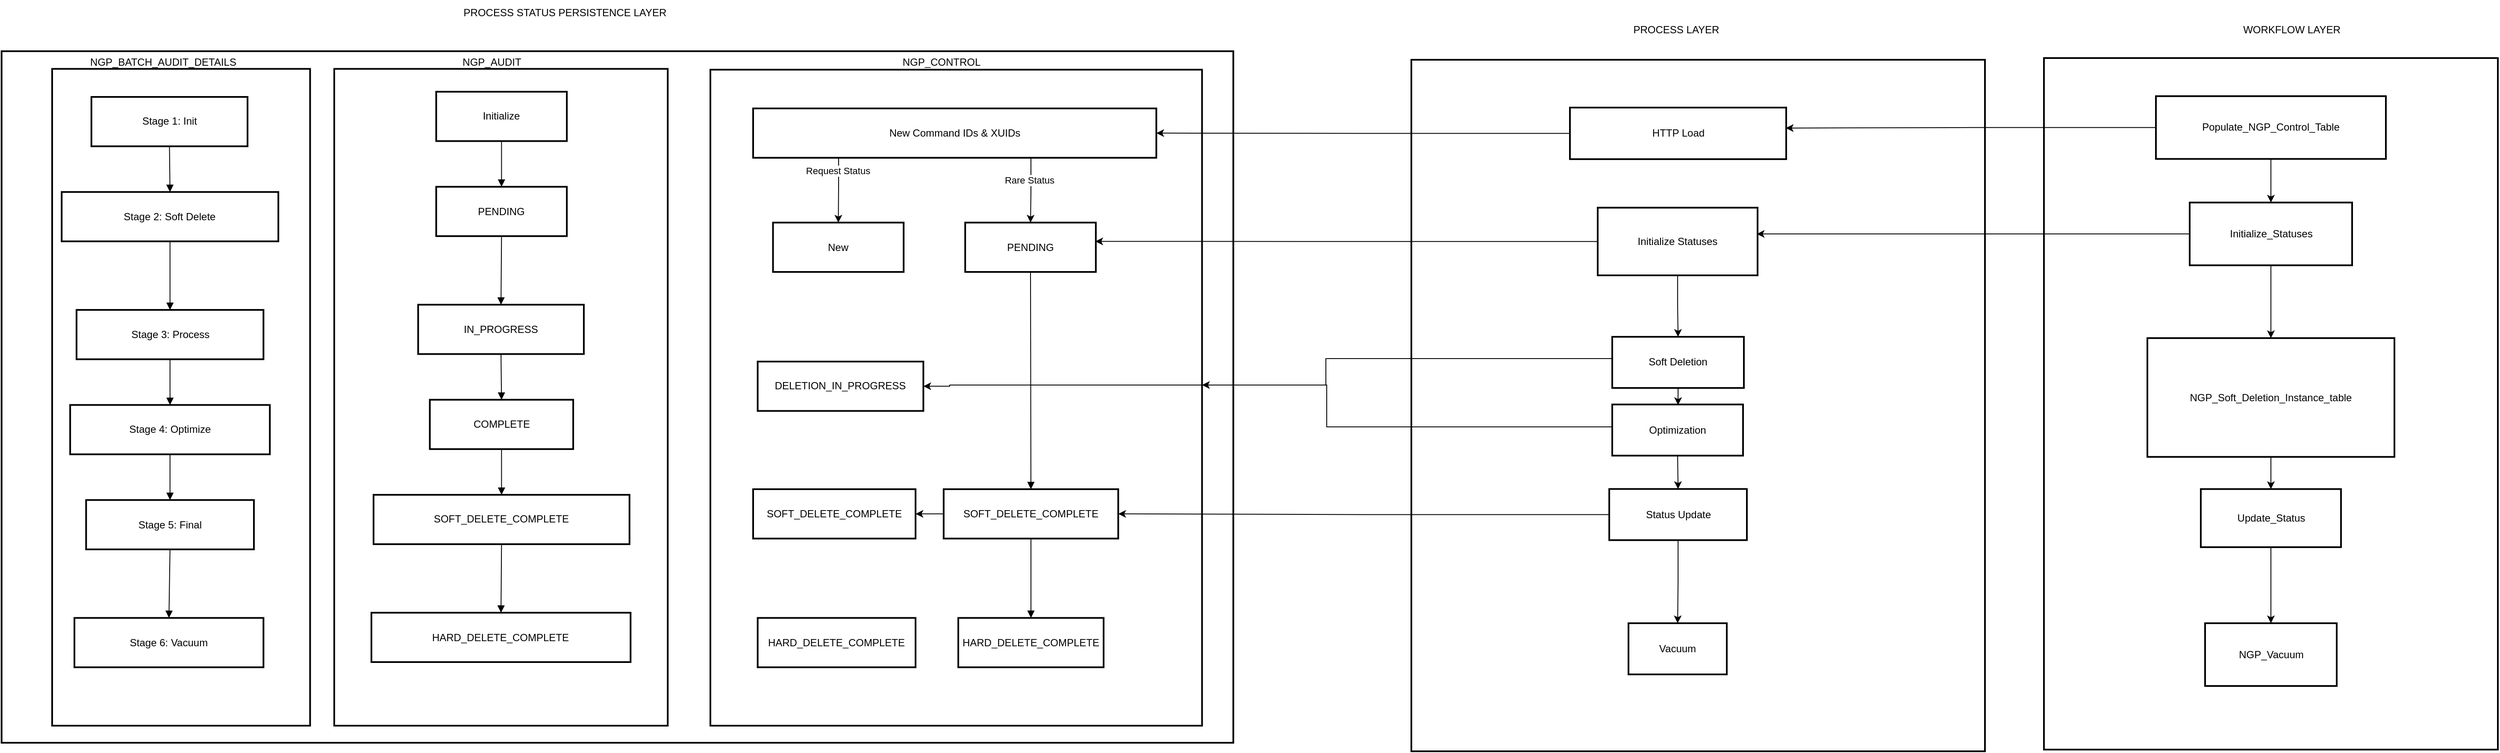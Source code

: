 <mxfile version="27.0.9" pages="2">
  <diagram id="7R_8KerAROTvG95FH5Md" name="Page-1">
    <mxGraphModel dx="2422" dy="339" grid="1" gridSize="10" guides="1" tooltips="1" connect="1" arrows="1" fold="1" page="0" pageScale="1" pageWidth="850" pageHeight="1100" math="0" shadow="0">
      <root>
        <mxCell id="0" />
        <mxCell id="1" parent="0" />
        <mxCell id="5ipQD0PV4N8gilD_4Z1T-94" value="" style="group" parent="1" vertex="1" connectable="0">
          <mxGeometry x="-860" y="500" width="1241.72" height="810" as="geometry" />
        </mxCell>
        <mxCell id="5ipQD0PV4N8gilD_4Z1T-3" value="Tables" style="whiteSpace=wrap;strokeWidth=2;" parent="5ipQD0PV4N8gilD_4Z1T-94" vertex="1">
          <mxGeometry x="-199.14" width="1440.86" height="810" as="geometry" />
        </mxCell>
        <mxCell id="5ipQD0PV4N8gilD_4Z1T-4" value="" style="whiteSpace=wrap;strokeWidth=2;" parent="5ipQD0PV4N8gilD_4Z1T-94" vertex="1">
          <mxGeometry x="-140" y="20.67" width="301.75" height="769.33" as="geometry" />
        </mxCell>
        <mxCell id="5ipQD0PV4N8gilD_4Z1T-5" value="" style="whiteSpace=wrap;strokeWidth=2;" parent="5ipQD0PV4N8gilD_4Z1T-94" vertex="1">
          <mxGeometry x="190" y="20.67" width="390.12" height="769.33" as="geometry" />
        </mxCell>
        <mxCell id="5ipQD0PV4N8gilD_4Z1T-6" value="" style="whiteSpace=wrap;strokeWidth=2;" parent="5ipQD0PV4N8gilD_4Z1T-94" vertex="1">
          <mxGeometry x="630" y="21.62" width="575.15" height="768.38" as="geometry" />
        </mxCell>
        <mxCell id="-aGv292zEZ3p60eQ2w6X-13" style="edgeStyle=orthogonalEdgeStyle;rounded=0;orthogonalLoop=1;jettySize=auto;html=1;exitX=0.184;exitY=0.925;exitDx=0;exitDy=0;entryX=0.5;entryY=0;entryDx=0;entryDy=0;exitPerimeter=0;" edge="1" parent="5ipQD0PV4N8gilD_4Z1T-94" source="5ipQD0PV4N8gilD_4Z1T-7" target="-aGv292zEZ3p60eQ2w6X-9">
          <mxGeometry relative="1" as="geometry">
            <Array as="points">
              <mxPoint x="777" y="114" />
              <mxPoint x="780" y="114" />
              <mxPoint x="780" y="158" />
              <mxPoint x="778" y="158" />
            </Array>
          </mxGeometry>
        </mxCell>
        <mxCell id="-aGv292zEZ3p60eQ2w6X-15" value="Request Status" style="edgeLabel;html=1;align=center;verticalAlign=middle;resizable=0;points=[];" vertex="1" connectable="0" parent="-aGv292zEZ3p60eQ2w6X-13">
          <mxGeometry x="-0.56" y="-1" relative="1" as="geometry">
            <mxPoint y="22" as="offset" />
          </mxGeometry>
        </mxCell>
        <mxCell id="-aGv292zEZ3p60eQ2w6X-14" style="edgeStyle=orthogonalEdgeStyle;rounded=0;orthogonalLoop=1;jettySize=auto;html=1;exitX=0.689;exitY=0.951;exitDx=0;exitDy=0;exitPerimeter=0;" edge="1" parent="5ipQD0PV4N8gilD_4Z1T-94" source="5ipQD0PV4N8gilD_4Z1T-7" target="5ipQD0PV4N8gilD_4Z1T-8">
          <mxGeometry relative="1" as="geometry" />
        </mxCell>
        <mxCell id="-aGv292zEZ3p60eQ2w6X-16" value="Rare Status" style="edgeLabel;html=1;align=center;verticalAlign=middle;resizable=0;points=[];" vertex="1" connectable="0" parent="-aGv292zEZ3p60eQ2w6X-14">
          <mxGeometry x="-0.528" y="-2" relative="1" as="geometry">
            <mxPoint y="10" as="offset" />
          </mxGeometry>
        </mxCell>
        <mxCell id="5ipQD0PV4N8gilD_4Z1T-7" value="New Command IDs &amp; XUIDs" style="whiteSpace=wrap;strokeWidth=2;" parent="5ipQD0PV4N8gilD_4Z1T-94" vertex="1">
          <mxGeometry x="680" y="66.995" width="471.67" height="57.816" as="geometry" />
        </mxCell>
        <mxCell id="5ipQD0PV4N8gilD_4Z1T-8" value="PENDING" style="whiteSpace=wrap;strokeWidth=2;" parent="5ipQD0PV4N8gilD_4Z1T-94" vertex="1">
          <mxGeometry x="928.091" y="200.714" width="152.818" height="57.814" as="geometry" />
        </mxCell>
        <mxCell id="-aGv292zEZ3p60eQ2w6X-22" style="edgeStyle=orthogonalEdgeStyle;rounded=0;orthogonalLoop=1;jettySize=auto;html=1;exitX=0;exitY=0.5;exitDx=0;exitDy=0;entryX=1;entryY=0.5;entryDx=0;entryDy=0;" edge="1" parent="5ipQD0PV4N8gilD_4Z1T-94" source="5ipQD0PV4N8gilD_4Z1T-11" target="-aGv292zEZ3p60eQ2w6X-11">
          <mxGeometry relative="1" as="geometry" />
        </mxCell>
        <mxCell id="5ipQD0PV4N8gilD_4Z1T-11" value="SOFT_DELETE_COMPLETE" style="whiteSpace=wrap;strokeWidth=2;" parent="5ipQD0PV4N8gilD_4Z1T-94" vertex="1">
          <mxGeometry x="902.9" y="513.004" width="204.21" height="57.816" as="geometry" />
        </mxCell>
        <mxCell id="5ipQD0PV4N8gilD_4Z1T-12" value="HARD_DELETE_COMPLETE" style="whiteSpace=wrap;strokeWidth=2;" parent="5ipQD0PV4N8gilD_4Z1T-94" vertex="1">
          <mxGeometry x="920" y="663.784" width="170" height="57.816" as="geometry" />
        </mxCell>
        <mxCell id="5ipQD0PV4N8gilD_4Z1T-13" value="Initialize" style="whiteSpace=wrap;strokeWidth=2;" parent="5ipQD0PV4N8gilD_4Z1T-94" vertex="1">
          <mxGeometry x="309.272" y="47.434" width="152.818" height="57.814" as="geometry" />
        </mxCell>
        <mxCell id="5ipQD0PV4N8gilD_4Z1T-14" value="PENDING" style="whiteSpace=wrap;strokeWidth=2;" parent="5ipQD0PV4N8gilD_4Z1T-94" vertex="1">
          <mxGeometry x="309.272" y="158.779" width="152.818" height="57.814" as="geometry" />
        </mxCell>
        <mxCell id="5ipQD0PV4N8gilD_4Z1T-15" value="IN_PROGRESS" style="whiteSpace=wrap;strokeWidth=2;" parent="5ipQD0PV4N8gilD_4Z1T-94" vertex="1">
          <mxGeometry x="288.15" y="296.89" width="193.818" height="57.814" as="geometry" />
        </mxCell>
        <mxCell id="5ipQD0PV4N8gilD_4Z1T-16" value="COMPLETE" style="whiteSpace=wrap;strokeWidth=2;" parent="5ipQD0PV4N8gilD_4Z1T-94" vertex="1">
          <mxGeometry x="301.817" y="408.235" width="167.727" height="57.814" as="geometry" />
        </mxCell>
        <mxCell id="5ipQD0PV4N8gilD_4Z1T-17" value="SOFT_DELETE_COMPLETE" style="whiteSpace=wrap;strokeWidth=2;" parent="5ipQD0PV4N8gilD_4Z1T-94" vertex="1">
          <mxGeometry x="235.968" y="519.58" width="299.424" height="57.814" as="geometry" />
        </mxCell>
        <mxCell id="5ipQD0PV4N8gilD_4Z1T-18" value="HARD_DELETE_COMPLETE" style="whiteSpace=wrap;strokeWidth=2;" parent="5ipQD0PV4N8gilD_4Z1T-94" vertex="1">
          <mxGeometry x="233.484" y="657.691" width="303.152" height="57.814" as="geometry" />
        </mxCell>
        <mxCell id="5ipQD0PV4N8gilD_4Z1T-20" value="Stage 2: Soft Delete" style="whiteSpace=wrap;strokeWidth=2;" parent="5ipQD0PV4N8gilD_4Z1T-94" vertex="1">
          <mxGeometry x="-128.853" y="164.876" width="253.455" height="57.814" as="geometry" />
        </mxCell>
        <mxCell id="5ipQD0PV4N8gilD_4Z1T-21" value="Stage 3: Process" style="whiteSpace=wrap;strokeWidth=2;" parent="5ipQD0PV4N8gilD_4Z1T-94" vertex="1">
          <mxGeometry x="-111.459" y="302.987" width="218.667" height="57.814" as="geometry" />
        </mxCell>
        <mxCell id="5ipQD0PV4N8gilD_4Z1T-22" value="Stage 4: Optimize" style="whiteSpace=wrap;strokeWidth=2;" parent="5ipQD0PV4N8gilD_4Z1T-94" vertex="1">
          <mxGeometry x="-118.914" y="414.332" width="233.576" height="57.814" as="geometry" />
        </mxCell>
        <mxCell id="5ipQD0PV4N8gilD_4Z1T-23" value="Stage 5: Final" style="whiteSpace=wrap;strokeWidth=2;" parent="5ipQD0PV4N8gilD_4Z1T-94" vertex="1">
          <mxGeometry x="-100.277" y="525.677" width="196.303" height="57.814" as="geometry" />
        </mxCell>
        <mxCell id="5ipQD0PV4N8gilD_4Z1T-24" value="Stage 6: Vacuum" style="whiteSpace=wrap;strokeWidth=2;" parent="5ipQD0PV4N8gilD_4Z1T-94" vertex="1">
          <mxGeometry x="-113.944" y="663.788" width="221.152" height="57.814" as="geometry" />
        </mxCell>
        <mxCell id="5ipQD0PV4N8gilD_4Z1T-37" value="" style="curved=1;startArrow=none;endArrow=block;exitX=0.5;exitY=1;rounded=0;" parent="5ipQD0PV4N8gilD_4Z1T-94" source="5ipQD0PV4N8gilD_4Z1T-8" target="5ipQD0PV4N8gilD_4Z1T-11" edge="1">
          <mxGeometry relative="1" as="geometry">
            <Array as="points" />
            <mxPoint x="1005.121" y="302.987" as="targetPoint" />
          </mxGeometry>
        </mxCell>
        <mxCell id="5ipQD0PV4N8gilD_4Z1T-40" value="" style="curved=1;startArrow=none;endArrow=block;exitX=0.5;exitY=1;entryX=0.5;entryY=0;rounded=0;" parent="5ipQD0PV4N8gilD_4Z1T-94" source="5ipQD0PV4N8gilD_4Z1T-11" target="5ipQD0PV4N8gilD_4Z1T-12" edge="1">
          <mxGeometry relative="1" as="geometry">
            <Array as="points" />
          </mxGeometry>
        </mxCell>
        <mxCell id="5ipQD0PV4N8gilD_4Z1T-41" value="" style="curved=1;startArrow=none;endArrow=block;exitX=0.5;exitY=1;entryX=0.5;entryY=0;rounded=0;" parent="5ipQD0PV4N8gilD_4Z1T-94" source="5ipQD0PV4N8gilD_4Z1T-13" target="5ipQD0PV4N8gilD_4Z1T-14" edge="1">
          <mxGeometry relative="1" as="geometry">
            <Array as="points" />
          </mxGeometry>
        </mxCell>
        <mxCell id="5ipQD0PV4N8gilD_4Z1T-42" value="" style="curved=1;startArrow=none;endArrow=block;exitX=0.5;exitY=1;entryX=0.5;entryY=0;rounded=0;" parent="5ipQD0PV4N8gilD_4Z1T-94" source="5ipQD0PV4N8gilD_4Z1T-14" target="5ipQD0PV4N8gilD_4Z1T-15" edge="1">
          <mxGeometry relative="1" as="geometry">
            <Array as="points" />
          </mxGeometry>
        </mxCell>
        <mxCell id="5ipQD0PV4N8gilD_4Z1T-43" value="" style="curved=1;startArrow=none;endArrow=block;exitX=0.5;exitY=1;entryX=0.5;entryY=0;rounded=0;" parent="5ipQD0PV4N8gilD_4Z1T-94" source="5ipQD0PV4N8gilD_4Z1T-15" target="5ipQD0PV4N8gilD_4Z1T-16" edge="1">
          <mxGeometry relative="1" as="geometry">
            <Array as="points" />
          </mxGeometry>
        </mxCell>
        <mxCell id="5ipQD0PV4N8gilD_4Z1T-44" value="" style="curved=1;startArrow=none;endArrow=block;exitX=0.5;exitY=1;entryX=0.5;entryY=0;rounded=0;" parent="5ipQD0PV4N8gilD_4Z1T-94" source="5ipQD0PV4N8gilD_4Z1T-16" target="5ipQD0PV4N8gilD_4Z1T-17" edge="1">
          <mxGeometry relative="1" as="geometry">
            <Array as="points" />
          </mxGeometry>
        </mxCell>
        <mxCell id="5ipQD0PV4N8gilD_4Z1T-45" value="" style="curved=1;startArrow=none;endArrow=block;exitX=0.5;exitY=1;entryX=0.5;entryY=0;rounded=0;" parent="5ipQD0PV4N8gilD_4Z1T-94" source="5ipQD0PV4N8gilD_4Z1T-17" target="5ipQD0PV4N8gilD_4Z1T-18" edge="1">
          <mxGeometry relative="1" as="geometry">
            <Array as="points" />
          </mxGeometry>
        </mxCell>
        <mxCell id="5ipQD0PV4N8gilD_4Z1T-46" value="" style="curved=1;startArrow=none;endArrow=block;exitX=0.5;exitY=1;entryX=0.5;entryY=0;rounded=0;" parent="5ipQD0PV4N8gilD_4Z1T-94" source="5ipQD0PV4N8gilD_4Z1T-19" target="5ipQD0PV4N8gilD_4Z1T-20" edge="1">
          <mxGeometry relative="1" as="geometry">
            <Array as="points" />
          </mxGeometry>
        </mxCell>
        <mxCell id="5ipQD0PV4N8gilD_4Z1T-47" value="" style="curved=1;startArrow=none;endArrow=block;exitX=0.5;exitY=1;entryX=0.5;entryY=0;rounded=0;" parent="5ipQD0PV4N8gilD_4Z1T-94" source="5ipQD0PV4N8gilD_4Z1T-20" target="5ipQD0PV4N8gilD_4Z1T-21" edge="1">
          <mxGeometry relative="1" as="geometry">
            <Array as="points" />
          </mxGeometry>
        </mxCell>
        <mxCell id="5ipQD0PV4N8gilD_4Z1T-48" value="" style="curved=1;startArrow=none;endArrow=block;exitX=0.5;exitY=1;entryX=0.5;entryY=0;rounded=0;" parent="5ipQD0PV4N8gilD_4Z1T-94" source="5ipQD0PV4N8gilD_4Z1T-21" target="5ipQD0PV4N8gilD_4Z1T-22" edge="1">
          <mxGeometry relative="1" as="geometry">
            <Array as="points" />
          </mxGeometry>
        </mxCell>
        <mxCell id="5ipQD0PV4N8gilD_4Z1T-49" value="" style="curved=1;startArrow=none;endArrow=block;exitX=0.5;exitY=1;entryX=0.5;entryY=0;rounded=0;" parent="5ipQD0PV4N8gilD_4Z1T-94" source="5ipQD0PV4N8gilD_4Z1T-22" target="5ipQD0PV4N8gilD_4Z1T-23" edge="1">
          <mxGeometry relative="1" as="geometry">
            <Array as="points" />
          </mxGeometry>
        </mxCell>
        <mxCell id="5ipQD0PV4N8gilD_4Z1T-50" value="" style="curved=1;startArrow=none;endArrow=block;exitX=0.5;exitY=1;entryX=0.5;entryY=0;rounded=0;" parent="5ipQD0PV4N8gilD_4Z1T-94" source="5ipQD0PV4N8gilD_4Z1T-23" target="5ipQD0PV4N8gilD_4Z1T-24" edge="1">
          <mxGeometry relative="1" as="geometry">
            <Array as="points" />
          </mxGeometry>
        </mxCell>
        <mxCell id="5ipQD0PV4N8gilD_4Z1T-19" value="Stage 1: Init" style="whiteSpace=wrap;strokeWidth=2;" parent="5ipQD0PV4N8gilD_4Z1T-94" vertex="1">
          <mxGeometry x="-94.065" y="53.531" width="182.636" height="57.814" as="geometry" />
        </mxCell>
        <mxCell id="-aGv292zEZ3p60eQ2w6X-9" value="New" style="whiteSpace=wrap;strokeWidth=2;" vertex="1" parent="5ipQD0PV4N8gilD_4Z1T-94">
          <mxGeometry x="703.26" y="200.714" width="152.818" height="57.814" as="geometry" />
        </mxCell>
        <mxCell id="-aGv292zEZ3p60eQ2w6X-10" value="DELETION_IN_PROGRESS" style="whiteSpace=wrap;strokeWidth=2;" vertex="1" parent="5ipQD0PV4N8gilD_4Z1T-94">
          <mxGeometry x="685.33" y="363.515" width="193.818" height="57.814" as="geometry" />
        </mxCell>
        <mxCell id="-aGv292zEZ3p60eQ2w6X-11" value="SOFT_DELETE_COMPLETE" style="whiteSpace=wrap;strokeWidth=2;" vertex="1" parent="5ipQD0PV4N8gilD_4Z1T-94">
          <mxGeometry x="680" y="513.004" width="190" height="57.816" as="geometry" />
        </mxCell>
        <mxCell id="-aGv292zEZ3p60eQ2w6X-12" value="HARD_DELETE_COMPLETE" style="whiteSpace=wrap;strokeWidth=2;" vertex="1" parent="5ipQD0PV4N8gilD_4Z1T-94">
          <mxGeometry x="685.33" y="663.784" width="184.67" height="57.816" as="geometry" />
        </mxCell>
        <mxCell id="-aGv292zEZ3p60eQ2w6X-23" value="NGP_CONTROL" style="text;html=1;align=center;verticalAlign=middle;whiteSpace=wrap;rounded=0;" vertex="1" parent="5ipQD0PV4N8gilD_4Z1T-94">
          <mxGeometry x="856.08" y="-7" width="89.15" height="40" as="geometry" />
        </mxCell>
        <mxCell id="-aGv292zEZ3p60eQ2w6X-24" value="NGP_AUDIT" style="text;html=1;align=center;verticalAlign=middle;whiteSpace=wrap;rounded=0;" vertex="1" parent="5ipQD0PV4N8gilD_4Z1T-94">
          <mxGeometry x="330" y="-7" width="89.15" height="40" as="geometry" />
        </mxCell>
        <mxCell id="-aGv292zEZ3p60eQ2w6X-25" value="NGP_BATCH_AUDIT_DETAILS" style="text;html=1;align=center;verticalAlign=middle;whiteSpace=wrap;rounded=0;" vertex="1" parent="5ipQD0PV4N8gilD_4Z1T-94">
          <mxGeometry x="-140" y="-7" width="260" height="40" as="geometry" />
        </mxCell>
        <mxCell id="5ipQD0PV4N8gilD_4Z1T-87" value="Process" style="group" parent="1" vertex="1" connectable="0">
          <mxGeometry x="590" y="510" width="671" height="810" as="geometry" />
        </mxCell>
        <mxCell id="5ipQD0PV4N8gilD_4Z1T-2" value="" style="whiteSpace=wrap;strokeWidth=2;" parent="5ipQD0PV4N8gilD_4Z1T-87" vertex="1">
          <mxGeometry width="671" height="810" as="geometry" />
        </mxCell>
        <mxCell id="5ipQD0PV4N8gilD_4Z1T-85" style="edgeStyle=orthogonalEdgeStyle;rounded=0;orthogonalLoop=1;jettySize=auto;html=1;exitX=0.5;exitY=1;exitDx=0;exitDy=0;entryX=0.5;entryY=0;entryDx=0;entryDy=0;" parent="5ipQD0PV4N8gilD_4Z1T-87" source="5ipQD0PV4N8gilD_4Z1T-25" target="5ipQD0PV4N8gilD_4Z1T-26" edge="1">
          <mxGeometry relative="1" as="geometry" />
        </mxCell>
        <mxCell id="5ipQD0PV4N8gilD_4Z1T-25" value="Initialize Statuses" style="whiteSpace=wrap;strokeWidth=2;" parent="5ipQD0PV4N8gilD_4Z1T-87" vertex="1">
          <mxGeometry x="218" y="173.257" width="187" height="79.266" as="geometry" />
        </mxCell>
        <mxCell id="5ipQD0PV4N8gilD_4Z1T-86" style="edgeStyle=orthogonalEdgeStyle;rounded=0;orthogonalLoop=1;jettySize=auto;html=1;exitX=0.5;exitY=1;exitDx=0;exitDy=0;" parent="5ipQD0PV4N8gilD_4Z1T-87" source="5ipQD0PV4N8gilD_4Z1T-26" target="5ipQD0PV4N8gilD_4Z1T-28" edge="1">
          <mxGeometry relative="1" as="geometry" />
        </mxCell>
        <mxCell id="5ipQD0PV4N8gilD_4Z1T-26" value="Soft Deletion" style="whiteSpace=wrap;strokeWidth=2;" parent="5ipQD0PV4N8gilD_4Z1T-87" vertex="1">
          <mxGeometry x="235" y="324.5" width="154" height="59.918" as="geometry" />
        </mxCell>
        <mxCell id="5ipQD0PV4N8gilD_4Z1T-83" style="edgeStyle=orthogonalEdgeStyle;rounded=0;orthogonalLoop=1;jettySize=auto;html=1;exitX=0.5;exitY=1;exitDx=0;exitDy=0;entryX=0.5;entryY=0;entryDx=0;entryDy=0;" parent="5ipQD0PV4N8gilD_4Z1T-87" source="5ipQD0PV4N8gilD_4Z1T-28" target="5ipQD0PV4N8gilD_4Z1T-29" edge="1">
          <mxGeometry relative="1" as="geometry" />
        </mxCell>
        <mxCell id="5ipQD0PV4N8gilD_4Z1T-28" value="Optimization" style="whiteSpace=wrap;strokeWidth=2;" parent="5ipQD0PV4N8gilD_4Z1T-87" vertex="1">
          <mxGeometry x="235" y="403.764" width="153" height="59.918" as="geometry" />
        </mxCell>
        <mxCell id="5ipQD0PV4N8gilD_4Z1T-84" style="edgeStyle=orthogonalEdgeStyle;rounded=0;orthogonalLoop=1;jettySize=auto;html=1;exitX=0.5;exitY=1;exitDx=0;exitDy=0;entryX=0.5;entryY=0;entryDx=0;entryDy=0;" parent="5ipQD0PV4N8gilD_4Z1T-87" source="5ipQD0PV4N8gilD_4Z1T-29" target="5ipQD0PV4N8gilD_4Z1T-30" edge="1">
          <mxGeometry relative="1" as="geometry" />
        </mxCell>
        <mxCell id="5ipQD0PV4N8gilD_4Z1T-29" value="Status Update" style="whiteSpace=wrap;strokeWidth=2;" parent="5ipQD0PV4N8gilD_4Z1T-87" vertex="1">
          <mxGeometry x="231.5" y="502.754" width="161" height="59.918" as="geometry" />
        </mxCell>
        <mxCell id="5ipQD0PV4N8gilD_4Z1T-30" value="Vacuum" style="whiteSpace=wrap;strokeWidth=2;" parent="5ipQD0PV4N8gilD_4Z1T-87" vertex="1">
          <mxGeometry x="254" y="659.997" width="115" height="59.918" as="geometry" />
        </mxCell>
        <mxCell id="-aGv292zEZ3p60eQ2w6X-5" value="HTTP Load" style="whiteSpace=wrap;strokeWidth=2;" vertex="1" parent="5ipQD0PV4N8gilD_4Z1T-87">
          <mxGeometry x="185.5" y="56" width="253" height="60.414" as="geometry" />
        </mxCell>
        <mxCell id="5ipQD0PV4N8gilD_4Z1T-93" value="" style="group" parent="1" vertex="1" connectable="0">
          <mxGeometry x="1330" y="498" width="531" height="820" as="geometry" />
        </mxCell>
        <mxCell id="5ipQD0PV4N8gilD_4Z1T-1" value="" style="whiteSpace=wrap;strokeWidth=2;" parent="5ipQD0PV4N8gilD_4Z1T-93" vertex="1">
          <mxGeometry y="10" width="531" height="810" as="geometry" />
        </mxCell>
        <mxCell id="5ipQD0PV4N8gilD_4Z1T-89" style="edgeStyle=orthogonalEdgeStyle;rounded=0;orthogonalLoop=1;jettySize=auto;html=1;exitX=0.5;exitY=1;exitDx=0;exitDy=0;" parent="5ipQD0PV4N8gilD_4Z1T-93" source="5ipQD0PV4N8gilD_4Z1T-31" target="5ipQD0PV4N8gilD_4Z1T-32" edge="1">
          <mxGeometry relative="1" as="geometry" />
        </mxCell>
        <mxCell id="5ipQD0PV4N8gilD_4Z1T-31" value="Populate_NGP_Control_Table" style="whiteSpace=wrap;strokeWidth=2;" parent="5ipQD0PV4N8gilD_4Z1T-93" vertex="1">
          <mxGeometry x="131" y="54.647" width="269" height="73.513" as="geometry" />
        </mxCell>
        <mxCell id="5ipQD0PV4N8gilD_4Z1T-90" style="edgeStyle=orthogonalEdgeStyle;rounded=0;orthogonalLoop=1;jettySize=auto;html=1;exitX=0.5;exitY=1;exitDx=0;exitDy=0;entryX=0.5;entryY=0;entryDx=0;entryDy=0;" parent="5ipQD0PV4N8gilD_4Z1T-93" source="5ipQD0PV4N8gilD_4Z1T-32" target="5ipQD0PV4N8gilD_4Z1T-33" edge="1">
          <mxGeometry relative="1" as="geometry" />
        </mxCell>
        <mxCell id="5ipQD0PV4N8gilD_4Z1T-32" value="Initialize_Statuses" style="whiteSpace=wrap;strokeWidth=2;" parent="5ipQD0PV4N8gilD_4Z1T-93" vertex="1">
          <mxGeometry x="170.5" y="179.227" width="190" height="73.513" as="geometry" />
        </mxCell>
        <mxCell id="5ipQD0PV4N8gilD_4Z1T-91" style="edgeStyle=orthogonalEdgeStyle;rounded=0;orthogonalLoop=1;jettySize=auto;html=1;exitX=0.5;exitY=1;exitDx=0;exitDy=0;" parent="5ipQD0PV4N8gilD_4Z1T-93" source="5ipQD0PV4N8gilD_4Z1T-33" target="5ipQD0PV4N8gilD_4Z1T-34" edge="1">
          <mxGeometry relative="1" as="geometry" />
        </mxCell>
        <mxCell id="5ipQD0PV4N8gilD_4Z1T-33" value="NGP_Soft_Deletion_Instance_table" style="whiteSpace=wrap;strokeWidth=2;" parent="5ipQD0PV4N8gilD_4Z1T-93" vertex="1">
          <mxGeometry x="121" y="338.037" width="289" height="139.141" as="geometry" />
        </mxCell>
        <mxCell id="5ipQD0PV4N8gilD_4Z1T-92" style="edgeStyle=orthogonalEdgeStyle;rounded=0;orthogonalLoop=1;jettySize=auto;html=1;exitX=0.5;exitY=1;exitDx=0;exitDy=0;entryX=0.5;entryY=0;entryDx=0;entryDy=0;" parent="5ipQD0PV4N8gilD_4Z1T-93" source="5ipQD0PV4N8gilD_4Z1T-34" target="5ipQD0PV4N8gilD_4Z1T-35" edge="1">
          <mxGeometry relative="1" as="geometry" />
        </mxCell>
        <mxCell id="5ipQD0PV4N8gilD_4Z1T-34" value="Update_Status" style="whiteSpace=wrap;strokeWidth=2;" parent="5ipQD0PV4N8gilD_4Z1T-93" vertex="1">
          <mxGeometry x="183.5" y="514.842" width="164" height="68.067" as="geometry" />
        </mxCell>
        <mxCell id="5ipQD0PV4N8gilD_4Z1T-35" value="NGP_Vacuum" style="whiteSpace=wrap;strokeWidth=2;" parent="5ipQD0PV4N8gilD_4Z1T-93" vertex="1">
          <mxGeometry x="188.5" y="671.997" width="154" height="73.513" as="geometry" />
        </mxCell>
        <mxCell id="-aGv292zEZ3p60eQ2w6X-1" value="PROCESS LAYER" style="text;html=1;align=center;verticalAlign=middle;whiteSpace=wrap;rounded=0;" vertex="1" parent="1">
          <mxGeometry x="840" y="460" width="120" height="30" as="geometry" />
        </mxCell>
        <mxCell id="-aGv292zEZ3p60eQ2w6X-2" value="WORKFLOW LAYER" style="text;html=1;align=center;verticalAlign=middle;whiteSpace=wrap;rounded=0;" vertex="1" parent="1">
          <mxGeometry x="1560" y="460" width="120" height="30" as="geometry" />
        </mxCell>
        <mxCell id="-aGv292zEZ3p60eQ2w6X-3" value="PROCESS STATUS PERSISTENCE LAYER" style="text;html=1;align=center;verticalAlign=middle;whiteSpace=wrap;rounded=0;" vertex="1" parent="1">
          <mxGeometry x="-520" y="440" width="240" height="30" as="geometry" />
        </mxCell>
        <mxCell id="-aGv292zEZ3p60eQ2w6X-4" style="edgeStyle=orthogonalEdgeStyle;rounded=0;orthogonalLoop=1;jettySize=auto;html=1;exitX=0;exitY=0.5;exitDx=0;exitDy=0;entryX=0.996;entryY=0.381;entryDx=0;entryDy=0;entryPerimeter=0;" edge="1" parent="1" source="5ipQD0PV4N8gilD_4Z1T-25" target="5ipQD0PV4N8gilD_4Z1T-8">
          <mxGeometry relative="1" as="geometry" />
        </mxCell>
        <mxCell id="-aGv292zEZ3p60eQ2w6X-6" style="edgeStyle=orthogonalEdgeStyle;rounded=0;orthogonalLoop=1;jettySize=auto;html=1;exitX=0;exitY=0.5;exitDx=0;exitDy=0;entryX=1;entryY=0.5;entryDx=0;entryDy=0;" edge="1" parent="1" source="-aGv292zEZ3p60eQ2w6X-5" target="5ipQD0PV4N8gilD_4Z1T-7">
          <mxGeometry relative="1" as="geometry" />
        </mxCell>
        <mxCell id="-aGv292zEZ3p60eQ2w6X-7" style="edgeStyle=orthogonalEdgeStyle;rounded=0;orthogonalLoop=1;jettySize=auto;html=1;exitX=0;exitY=0.5;exitDx=0;exitDy=0;entryX=0.998;entryY=0.397;entryDx=0;entryDy=0;entryPerimeter=0;" edge="1" parent="1" source="5ipQD0PV4N8gilD_4Z1T-31" target="-aGv292zEZ3p60eQ2w6X-5">
          <mxGeometry relative="1" as="geometry" />
        </mxCell>
        <mxCell id="-aGv292zEZ3p60eQ2w6X-8" style="edgeStyle=orthogonalEdgeStyle;rounded=0;orthogonalLoop=1;jettySize=auto;html=1;exitX=0;exitY=0.5;exitDx=0;exitDy=0;entryX=0.995;entryY=0.388;entryDx=0;entryDy=0;entryPerimeter=0;" edge="1" parent="1" source="5ipQD0PV4N8gilD_4Z1T-32" target="5ipQD0PV4N8gilD_4Z1T-25">
          <mxGeometry relative="1" as="geometry" />
        </mxCell>
        <mxCell id="-aGv292zEZ3p60eQ2w6X-17" style="edgeStyle=orthogonalEdgeStyle;rounded=0;orthogonalLoop=1;jettySize=auto;html=1;entryX=1;entryY=0.5;entryDx=0;entryDy=0;exitX=0;exitY=0.5;exitDx=0;exitDy=0;" edge="1" parent="1" source="5ipQD0PV4N8gilD_4Z1T-26" target="-aGv292zEZ3p60eQ2w6X-10">
          <mxGeometry relative="1" as="geometry">
            <mxPoint x="820" y="860" as="sourcePoint" />
            <mxPoint x="50.048" y="888.962" as="targetPoint" />
            <Array as="points">
              <mxPoint x="825" y="860" />
              <mxPoint x="490" y="860" />
              <mxPoint x="490" y="891" />
              <mxPoint x="50" y="891" />
              <mxPoint x="50" y="893" />
            </Array>
          </mxGeometry>
        </mxCell>
        <mxCell id="-aGv292zEZ3p60eQ2w6X-20" style="edgeStyle=orthogonalEdgeStyle;rounded=0;orthogonalLoop=1;jettySize=auto;html=1;exitX=0;exitY=0.5;exitDx=0;exitDy=0;" edge="1" parent="1" source="5ipQD0PV4N8gilD_4Z1T-28" target="5ipQD0PV4N8gilD_4Z1T-6">
          <mxGeometry relative="1" as="geometry">
            <mxPoint x="820" y="940" as="sourcePoint" />
            <mxPoint x="70.048" y="889.852" as="targetPoint" />
            <Array as="points">
              <mxPoint x="825" y="940" />
              <mxPoint x="491" y="940" />
              <mxPoint x="491" y="891" />
            </Array>
          </mxGeometry>
        </mxCell>
        <mxCell id="-aGv292zEZ3p60eQ2w6X-21" style="edgeStyle=orthogonalEdgeStyle;rounded=0;orthogonalLoop=1;jettySize=auto;html=1;exitX=0;exitY=0.5;exitDx=0;exitDy=0;entryX=1;entryY=0.5;entryDx=0;entryDy=0;" edge="1" parent="1" source="5ipQD0PV4N8gilD_4Z1T-29" target="5ipQD0PV4N8gilD_4Z1T-11">
          <mxGeometry relative="1" as="geometry" />
        </mxCell>
      </root>
    </mxGraphModel>
  </diagram>
  <diagram id="Lsfv59p1bem32clpS1qX" name="Page-2">
    <mxGraphModel dx="1257" dy="739" grid="1" gridSize="10" guides="1" tooltips="1" connect="1" arrows="1" fold="1" page="1" pageScale="1" pageWidth="850" pageHeight="1100" math="0" shadow="0">
      <root>
        <mxCell id="0" />
        <mxCell id="1" parent="0" />
        <mxCell id="ZAgiiHLeGDgg1DT_-_x1-1" value="Tables" style="whiteSpace=wrap;strokeWidth=2;" vertex="1" parent="1">
          <mxGeometry x="20" y="52" width="77" height="40" as="geometry" />
        </mxCell>
        <mxCell id="ZAgiiHLeGDgg1DT_-_x1-2" value="Vacuum" style="whiteSpace=wrap;strokeWidth=2;" vertex="1" parent="1">
          <mxGeometry x="132" y="20" width="227" height="104" as="geometry" />
        </mxCell>
        <mxCell id="ZAgiiHLeGDgg1DT_-_x1-3" value="Soft Deletion" style="whiteSpace=wrap;strokeWidth=2;" vertex="1" parent="1">
          <mxGeometry x="379" y="20" width="2866" height="291" as="geometry" />
        </mxCell>
        <mxCell id="ZAgiiHLeGDgg1DT_-_x1-4" value="Populate_NGP_Control_Table" style="whiteSpace=wrap;strokeWidth=2;" vertex="1" parent="1">
          <mxGeometry x="1513" y="45" width="269" height="54" as="geometry" />
        </mxCell>
        <mxCell id="ZAgiiHLeGDgg1DT_-_x1-5" value="NGP_Initialize_Statuses" style="whiteSpace=wrap;strokeWidth=2;" vertex="1" parent="1">
          <mxGeometry x="1235" y="45" width="229" height="54" as="geometry" />
        </mxCell>
        <mxCell id="ZAgiiHLeGDgg1DT_-_x1-6" value="NGP_Soft_Deletion_Instance_table" style="whiteSpace=wrap;strokeWidth=2;" vertex="1" parent="1">
          <mxGeometry x="2326" y="45" width="309" height="54" as="geometry" />
        </mxCell>
        <mxCell id="ZAgiiHLeGDgg1DT_-_x1-7" value="Update_Status" style="whiteSpace=wrap;strokeWidth=2;" vertex="1" parent="1">
          <mxGeometry x="2044" y="45" width="164" height="54" as="geometry" />
        </mxCell>
        <mxCell id="ZAgiiHLeGDgg1DT_-_x1-8" value="NGP_CONTROL" style="whiteSpace=wrap;strokeWidth=2;" vertex="1" parent="1">
          <mxGeometry x="920" y="232" width="166" height="54" as="geometry" />
        </mxCell>
        <mxCell id="ZAgiiHLeGDgg1DT_-_x1-9" value="NGP_AUDIT" style="whiteSpace=wrap;strokeWidth=2;" vertex="1" parent="1">
          <mxGeometry x="2105" y="232" width="142" height="54" as="geometry" />
        </mxCell>
        <mxCell id="ZAgiiHLeGDgg1DT_-_x1-10" value="NGP_BATCH_AUDIT_DETAILS" style="whiteSpace=wrap;strokeWidth=2;" vertex="1" parent="1">
          <mxGeometry x="2761" y="232" width="261" height="54" as="geometry" />
        </mxCell>
        <mxCell id="ZAgiiHLeGDgg1DT_-_x1-11" value="NGP_VACUUM" style="whiteSpace=wrap;strokeWidth=2;" vertex="1" parent="1">
          <mxGeometry x="167" y="45" width="157" height="54" as="geometry" />
        </mxCell>
        <mxCell id="ZAgiiHLeGDgg1DT_-_x1-12" value="Insert NEW XUIDs" style="curved=1;startArrow=none;endArrow=block;exitX=0.66;exitY=1;entryX=1;entryY=0.32;rounded=0;" edge="1" parent="1" source="ZAgiiHLeGDgg1DT_-_x1-4" target="ZAgiiHLeGDgg1DT_-_x1-8">
          <mxGeometry relative="1" as="geometry">
            <Array as="points">
              <mxPoint x="1733" y="124" />
              <mxPoint x="1733" y="178" />
            </Array>
          </mxGeometry>
        </mxCell>
        <mxCell id="ZAgiiHLeGDgg1DT_-_x1-13" value="Assign request_control_id &amp; Status = PENDING" style="curved=1;startArrow=none;endArrow=block;exitX=0.69;exitY=1;entryX=1;entryY=0.21;rounded=0;" edge="1" parent="1" source="ZAgiiHLeGDgg1DT_-_x1-5" target="ZAgiiHLeGDgg1DT_-_x1-8">
          <mxGeometry relative="1" as="geometry">
            <Array as="points">
              <mxPoint x="1434" y="124" />
              <mxPoint x="1434" y="178" />
            </Array>
          </mxGeometry>
        </mxCell>
        <mxCell id="ZAgiiHLeGDgg1DT_-_x1-14" value="Start Soft Deletion Loop" style="curved=1;startArrow=none;endArrow=block;exitX=0.62;exitY=1;entryX=1;entryY=0.21;rounded=0;" edge="1" parent="1" source="ZAgiiHLeGDgg1DT_-_x1-6" target="ZAgiiHLeGDgg1DT_-_x1-9">
          <mxGeometry relative="1" as="geometry">
            <Array as="points">
              <mxPoint x="2553" y="124" />
              <mxPoint x="2553" y="178" />
            </Array>
          </mxGeometry>
        </mxCell>
        <mxCell id="ZAgiiHLeGDgg1DT_-_x1-15" value="Mask XUIDs by RUIDs in Target Tables" style="curved=1;startArrow=none;endArrow=block;exitX=0;exitY=0.62;entryX=0.97;entryY=-0.01;rounded=0;" edge="1" parent="1" source="ZAgiiHLeGDgg1DT_-_x1-6" target="ZAgiiHLeGDgg1DT_-_x1-8">
          <mxGeometry relative="1" as="geometry">
            <Array as="points">
              <mxPoint x="1236" y="124" />
              <mxPoint x="1236" y="178" />
            </Array>
          </mxGeometry>
        </mxCell>
        <mxCell id="ZAgiiHLeGDgg1DT_-_x1-16" value="Log Column-wise Details" style="curved=1;startArrow=none;endArrow=block;exitX=1;exitY=0.74;entryX=0.78;entryY=-0.01;rounded=0;" edge="1" parent="1" source="ZAgiiHLeGDgg1DT_-_x1-6" target="ZAgiiHLeGDgg1DT_-_x1-10">
          <mxGeometry relative="1" as="geometry">
            <Array as="points">
              <mxPoint x="3108" y="124" />
              <mxPoint x="3108" y="178" />
            </Array>
          </mxGeometry>
        </mxCell>
        <mxCell id="ZAgiiHLeGDgg1DT_-_x1-17" value="Status Update: DELETION_IN_PROGRESS → COMPLETE" style="curved=1;startArrow=none;endArrow=block;exitX=0.27;exitY=1;entryX=0.9;entryY=-0.01;rounded=0;" edge="1" parent="1" source="ZAgiiHLeGDgg1DT_-_x1-6" target="ZAgiiHLeGDgg1DT_-_x1-9">
          <mxGeometry relative="1" as="geometry">
            <Array as="points">
              <mxPoint x="2345" y="124" />
              <mxPoint x="2345" y="178" />
            </Array>
          </mxGeometry>
        </mxCell>
        <mxCell id="ZAgiiHLeGDgg1DT_-_x1-18" value="Update FINAL Status = COMPLETE" style="curved=1;startArrow=none;endArrow=block;exitX=0;exitY=0.57;entryX=0.6;entryY=-0.01;rounded=0;" edge="1" parent="1" source="ZAgiiHLeGDgg1DT_-_x1-7" target="ZAgiiHLeGDgg1DT_-_x1-8">
          <mxGeometry relative="1" as="geometry">
            <Array as="points">
              <mxPoint x="1051" y="124" />
              <mxPoint x="1051" y="178" />
            </Array>
          </mxGeometry>
        </mxCell>
        <mxCell id="ZAgiiHLeGDgg1DT_-_x1-19" value="Status COMPLETE for Task in Audit" style="curved=1;startArrow=none;endArrow=block;exitX=0.5;exitY=1;entryX=0.38;entryY=-0.01;rounded=0;" edge="1" parent="1" source="ZAgiiHLeGDgg1DT_-_x1-7" target="ZAgiiHLeGDgg1DT_-_x1-9">
          <mxGeometry relative="1" as="geometry">
            <Array as="points">
              <mxPoint x="2126" y="178" />
            </Array>
          </mxGeometry>
        </mxCell>
        <mxCell id="ZAgiiHLeGDgg1DT_-_x1-20" value="Final Batch Summary" style="curved=1;startArrow=none;endArrow=block;exitX=1;exitY=0.6;entryX=0.54;entryY=-0.01;rounded=0;" edge="1" parent="1" source="ZAgiiHLeGDgg1DT_-_x1-7" target="ZAgiiHLeGDgg1DT_-_x1-10">
          <mxGeometry relative="1" as="geometry">
            <Array as="points">
              <mxPoint x="2921" y="124" />
              <mxPoint x="2921" y="178" />
            </Array>
          </mxGeometry>
        </mxCell>
        <mxCell id="ZAgiiHLeGDgg1DT_-_x1-21" value="Load request_control_id where retention satisfied" style="curved=1;startArrow=none;endArrow=block;exitX=0.5;exitY=1;entryX=0.21;entryY=-0.01;rounded=0;" edge="1" parent="1" source="ZAgiiHLeGDgg1DT_-_x1-11" target="ZAgiiHLeGDgg1DT_-_x1-8">
          <mxGeometry relative="1" as="geometry">
            <Array as="points">
              <mxPoint x="245" y="124" />
              <mxPoint x="857" y="178" />
            </Array>
          </mxGeometry>
        </mxCell>
        <mxCell id="ZAgiiHLeGDgg1DT_-_x1-22" value="VACUUM masked XUIDs" style="curved=1;startArrow=none;endArrow=block;exitX=0.38;exitY=1;entryX=0;entryY=0.13;rounded=0;" edge="1" parent="1" source="ZAgiiHLeGDgg1DT_-_x1-11" target="ZAgiiHLeGDgg1DT_-_x1-8">
          <mxGeometry relative="1" as="geometry">
            <Array as="points">
              <mxPoint x="208" y="124" />
              <mxPoint x="661" y="178" />
            </Array>
          </mxGeometry>
        </mxCell>
        <mxCell id="ZAgiiHLeGDgg1DT_-_x1-23" value="Log vacuum task start/end" style="curved=1;startArrow=none;endArrow=block;exitX=0.65;exitY=1;entryX=0;entryY=0.09;rounded=0;" edge="1" parent="1" source="ZAgiiHLeGDgg1DT_-_x1-11" target="ZAgiiHLeGDgg1DT_-_x1-9">
          <mxGeometry relative="1" as="geometry">
            <Array as="points">
              <mxPoint x="292" y="124" />
              <mxPoint x="1914" y="178" />
            </Array>
          </mxGeometry>
        </mxCell>
        <mxCell id="ZAgiiHLeGDgg1DT_-_x1-24" value="Insert vacuum metrics" style="curved=1;startArrow=none;endArrow=block;exitX=0.72;exitY=1;entryX=0.31;entryY=-0.01;rounded=0;" edge="1" parent="1" source="ZAgiiHLeGDgg1DT_-_x1-11" target="ZAgiiHLeGDgg1DT_-_x1-10">
          <mxGeometry relative="1" as="geometry">
            <Array as="points">
              <mxPoint x="312" y="124" />
              <mxPoint x="2743" y="178" />
            </Array>
          </mxGeometry>
        </mxCell>
        <mxCell id="ZAgiiHLeGDgg1DT_-_x1-25" value="Update Status = VACUUM_COMPLETE" style="curved=1;startArrow=none;endArrow=block;exitX=0.31;exitY=1;entryX=0;entryY=0.25;rounded=0;" edge="1" parent="1" source="ZAgiiHLeGDgg1DT_-_x1-11" target="ZAgiiHLeGDgg1DT_-_x1-8">
          <mxGeometry relative="1" as="geometry">
            <Array as="points">
              <mxPoint x="188" y="124" />
              <mxPoint x="484" y="178" />
            </Array>
          </mxGeometry>
        </mxCell>
      </root>
    </mxGraphModel>
  </diagram>
</mxfile>
